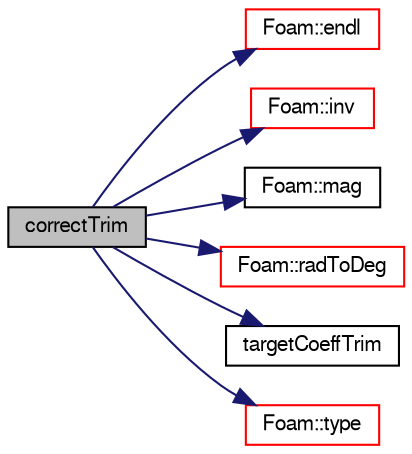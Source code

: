 digraph "correctTrim"
{
  bgcolor="transparent";
  edge [fontname="FreeSans",fontsize="10",labelfontname="FreeSans",labelfontsize="10"];
  node [fontname="FreeSans",fontsize="10",shape=record];
  rankdir="LR";
  Node8 [label="correctTrim",height=0.2,width=0.4,color="black", fillcolor="grey75", style="filled", fontcolor="black"];
  Node8 -> Node9 [color="midnightblue",fontsize="10",style="solid",fontname="FreeSans"];
  Node9 [label="Foam::endl",height=0.2,width=0.4,color="red",URL="$a21124.html#a2db8fe02a0d3909e9351bb4275b23ce4",tooltip="Add newline and flush stream. "];
  Node8 -> Node11 [color="midnightblue",fontsize="10",style="solid",fontname="FreeSans"];
  Node11 [label="Foam::inv",height=0.2,width=0.4,color="red",URL="$a21124.html#ac51979edadae5b8ade119dd30b88e381"];
  Node8 -> Node15 [color="midnightblue",fontsize="10",style="solid",fontname="FreeSans"];
  Node15 [label="Foam::mag",height=0.2,width=0.4,color="black",URL="$a21124.html#a929da2a3fdcf3dacbbe0487d3a330dae"];
  Node8 -> Node16 [color="midnightblue",fontsize="10",style="solid",fontname="FreeSans"];
  Node16 [label="Foam::radToDeg",height=0.2,width=0.4,color="red",URL="$a21124.html#a43e249466ea923a1a1243c5f91fbd2d7",tooltip="Conversion from radians to degrees. "];
  Node8 -> Node18 [color="midnightblue",fontsize="10",style="solid",fontname="FreeSans"];
  Node18 [label="targetCoeffTrim",height=0.2,width=0.4,color="black",URL="$a23514.html#a28784bcad1bbaff8f0c442997603e4f8",tooltip="Constructor. "];
  Node8 -> Node19 [color="midnightblue",fontsize="10",style="solid",fontname="FreeSans"];
  Node19 [label="Foam::type",height=0.2,width=0.4,color="red",URL="$a21124.html#aec48583af672626378f501eb9fc32cd1",tooltip="Return the file type: DIRECTORY or FILE. "];
}

